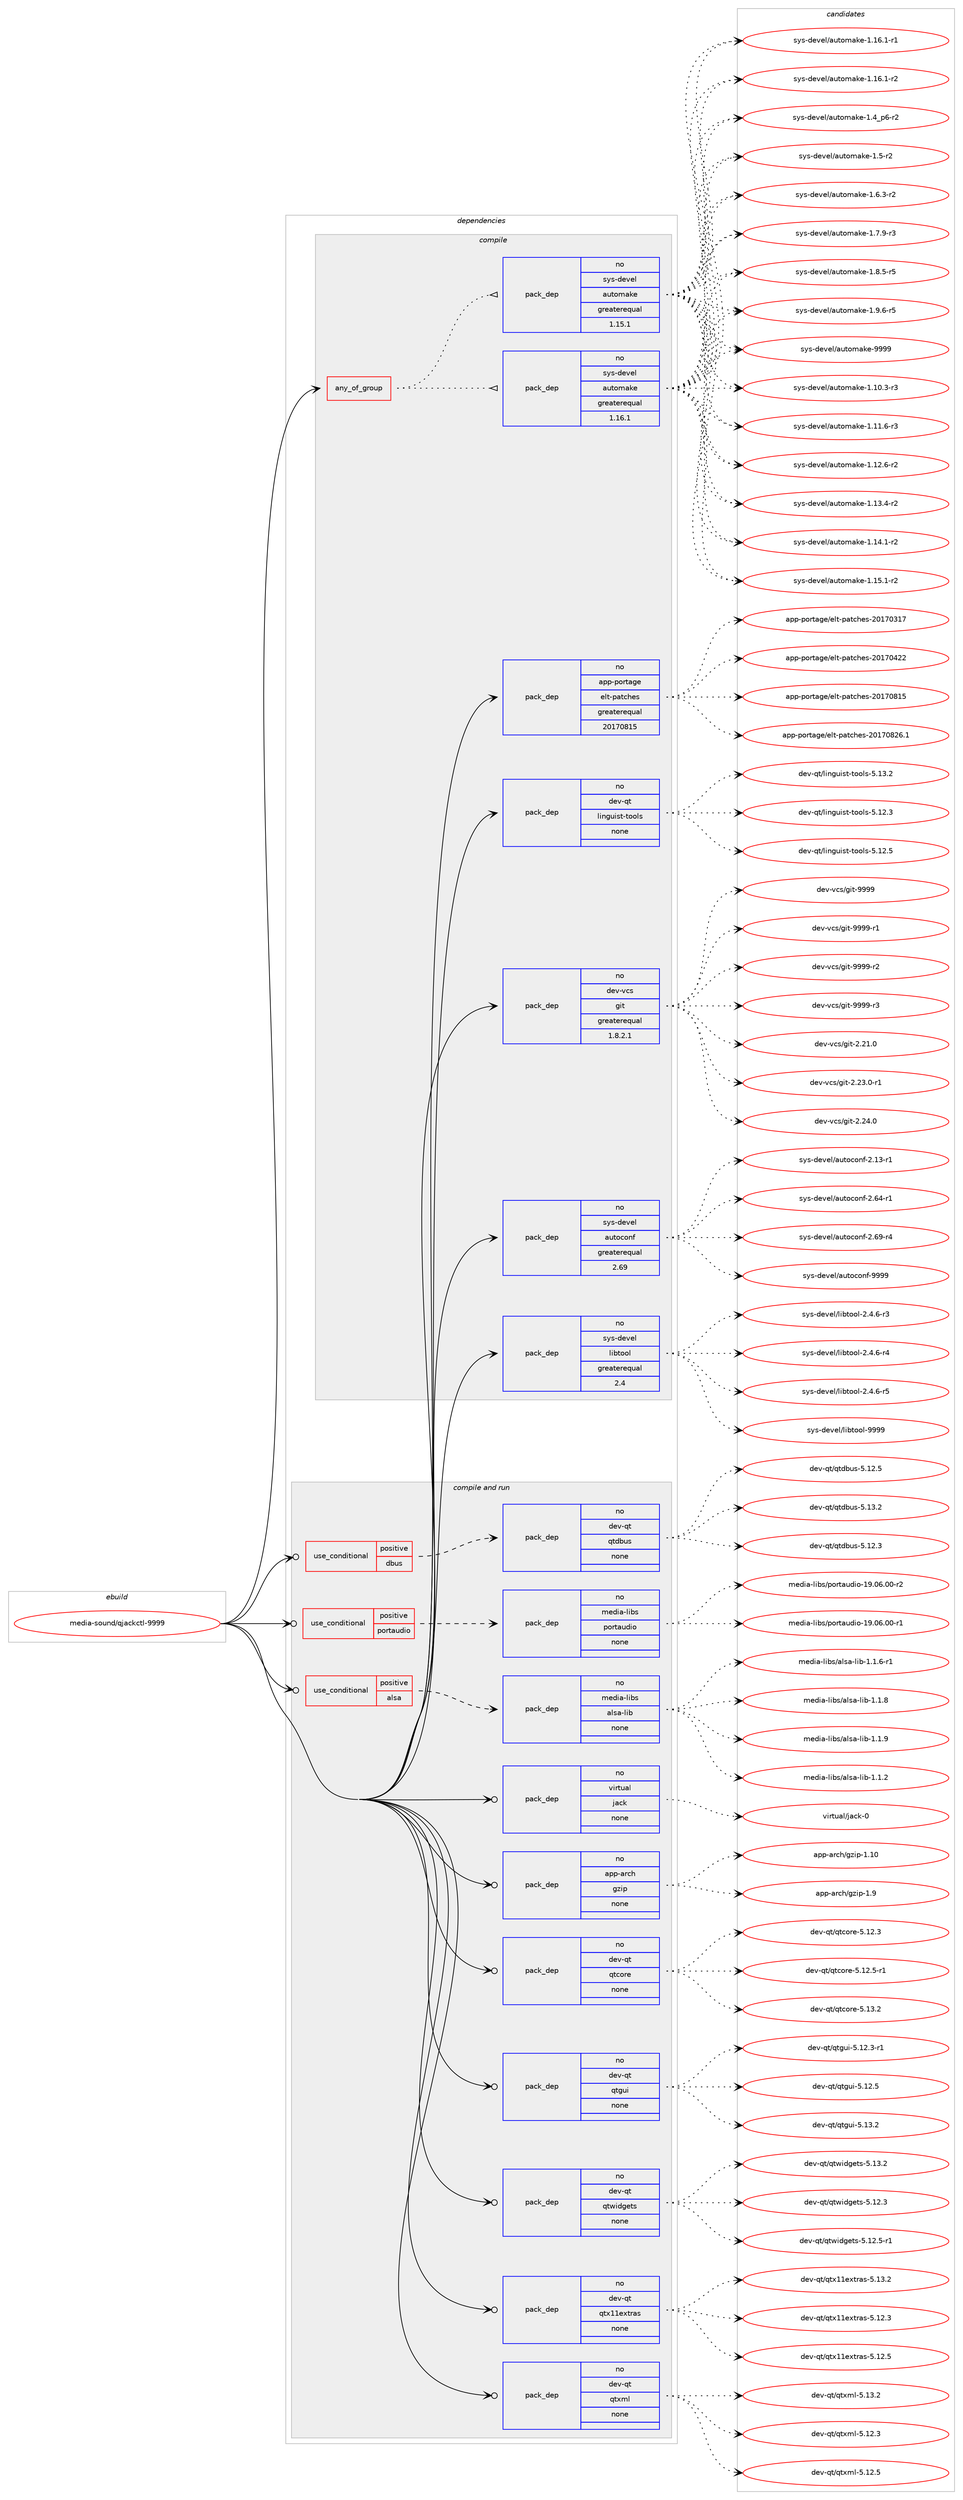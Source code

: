digraph prolog {

# *************
# Graph options
# *************

newrank=true;
concentrate=true;
compound=true;
graph [rankdir=LR,fontname=Helvetica,fontsize=10,ranksep=1.5];#, ranksep=2.5, nodesep=0.2];
edge  [arrowhead=vee];
node  [fontname=Helvetica,fontsize=10];

# **********
# The ebuild
# **********

subgraph cluster_leftcol {
color=gray;
rank=same;
label=<<i>ebuild</i>>;
id [label="media-sound/qjackctl-9999", color=red, width=4, href="../media-sound/qjackctl-9999.svg"];
}

# ****************
# The dependencies
# ****************

subgraph cluster_midcol {
color=gray;
label=<<i>dependencies</i>>;
subgraph cluster_compile {
fillcolor="#eeeeee";
style=filled;
label=<<i>compile</i>>;
subgraph any13578 {
dependency802608 [label=<<TABLE BORDER="0" CELLBORDER="1" CELLSPACING="0" CELLPADDING="4"><TR><TD CELLPADDING="10">any_of_group</TD></TR></TABLE>>, shape=none, color=red];subgraph pack593679 {
dependency802609 [label=<<TABLE BORDER="0" CELLBORDER="1" CELLSPACING="0" CELLPADDING="4" WIDTH="220"><TR><TD ROWSPAN="6" CELLPADDING="30">pack_dep</TD></TR><TR><TD WIDTH="110">no</TD></TR><TR><TD>sys-devel</TD></TR><TR><TD>automake</TD></TR><TR><TD>greaterequal</TD></TR><TR><TD>1.16.1</TD></TR></TABLE>>, shape=none, color=blue];
}
dependency802608:e -> dependency802609:w [weight=20,style="dotted",arrowhead="oinv"];
subgraph pack593680 {
dependency802610 [label=<<TABLE BORDER="0" CELLBORDER="1" CELLSPACING="0" CELLPADDING="4" WIDTH="220"><TR><TD ROWSPAN="6" CELLPADDING="30">pack_dep</TD></TR><TR><TD WIDTH="110">no</TD></TR><TR><TD>sys-devel</TD></TR><TR><TD>automake</TD></TR><TR><TD>greaterequal</TD></TR><TR><TD>1.15.1</TD></TR></TABLE>>, shape=none, color=blue];
}
dependency802608:e -> dependency802610:w [weight=20,style="dotted",arrowhead="oinv"];
}
id:e -> dependency802608:w [weight=20,style="solid",arrowhead="vee"];
subgraph pack593681 {
dependency802611 [label=<<TABLE BORDER="0" CELLBORDER="1" CELLSPACING="0" CELLPADDING="4" WIDTH="220"><TR><TD ROWSPAN="6" CELLPADDING="30">pack_dep</TD></TR><TR><TD WIDTH="110">no</TD></TR><TR><TD>app-portage</TD></TR><TR><TD>elt-patches</TD></TR><TR><TD>greaterequal</TD></TR><TR><TD>20170815</TD></TR></TABLE>>, shape=none, color=blue];
}
id:e -> dependency802611:w [weight=20,style="solid",arrowhead="vee"];
subgraph pack593682 {
dependency802612 [label=<<TABLE BORDER="0" CELLBORDER="1" CELLSPACING="0" CELLPADDING="4" WIDTH="220"><TR><TD ROWSPAN="6" CELLPADDING="30">pack_dep</TD></TR><TR><TD WIDTH="110">no</TD></TR><TR><TD>dev-qt</TD></TR><TR><TD>linguist-tools</TD></TR><TR><TD>none</TD></TR><TR><TD></TD></TR></TABLE>>, shape=none, color=blue];
}
id:e -> dependency802612:w [weight=20,style="solid",arrowhead="vee"];
subgraph pack593683 {
dependency802613 [label=<<TABLE BORDER="0" CELLBORDER="1" CELLSPACING="0" CELLPADDING="4" WIDTH="220"><TR><TD ROWSPAN="6" CELLPADDING="30">pack_dep</TD></TR><TR><TD WIDTH="110">no</TD></TR><TR><TD>dev-vcs</TD></TR><TR><TD>git</TD></TR><TR><TD>greaterequal</TD></TR><TR><TD>1.8.2.1</TD></TR></TABLE>>, shape=none, color=blue];
}
id:e -> dependency802613:w [weight=20,style="solid",arrowhead="vee"];
subgraph pack593684 {
dependency802614 [label=<<TABLE BORDER="0" CELLBORDER="1" CELLSPACING="0" CELLPADDING="4" WIDTH="220"><TR><TD ROWSPAN="6" CELLPADDING="30">pack_dep</TD></TR><TR><TD WIDTH="110">no</TD></TR><TR><TD>sys-devel</TD></TR><TR><TD>autoconf</TD></TR><TR><TD>greaterequal</TD></TR><TR><TD>2.69</TD></TR></TABLE>>, shape=none, color=blue];
}
id:e -> dependency802614:w [weight=20,style="solid",arrowhead="vee"];
subgraph pack593685 {
dependency802615 [label=<<TABLE BORDER="0" CELLBORDER="1" CELLSPACING="0" CELLPADDING="4" WIDTH="220"><TR><TD ROWSPAN="6" CELLPADDING="30">pack_dep</TD></TR><TR><TD WIDTH="110">no</TD></TR><TR><TD>sys-devel</TD></TR><TR><TD>libtool</TD></TR><TR><TD>greaterequal</TD></TR><TR><TD>2.4</TD></TR></TABLE>>, shape=none, color=blue];
}
id:e -> dependency802615:w [weight=20,style="solid",arrowhead="vee"];
}
subgraph cluster_compileandrun {
fillcolor="#eeeeee";
style=filled;
label=<<i>compile and run</i>>;
subgraph cond194903 {
dependency802616 [label=<<TABLE BORDER="0" CELLBORDER="1" CELLSPACING="0" CELLPADDING="4"><TR><TD ROWSPAN="3" CELLPADDING="10">use_conditional</TD></TR><TR><TD>positive</TD></TR><TR><TD>alsa</TD></TR></TABLE>>, shape=none, color=red];
subgraph pack593686 {
dependency802617 [label=<<TABLE BORDER="0" CELLBORDER="1" CELLSPACING="0" CELLPADDING="4" WIDTH="220"><TR><TD ROWSPAN="6" CELLPADDING="30">pack_dep</TD></TR><TR><TD WIDTH="110">no</TD></TR><TR><TD>media-libs</TD></TR><TR><TD>alsa-lib</TD></TR><TR><TD>none</TD></TR><TR><TD></TD></TR></TABLE>>, shape=none, color=blue];
}
dependency802616:e -> dependency802617:w [weight=20,style="dashed",arrowhead="vee"];
}
id:e -> dependency802616:w [weight=20,style="solid",arrowhead="odotvee"];
subgraph cond194904 {
dependency802618 [label=<<TABLE BORDER="0" CELLBORDER="1" CELLSPACING="0" CELLPADDING="4"><TR><TD ROWSPAN="3" CELLPADDING="10">use_conditional</TD></TR><TR><TD>positive</TD></TR><TR><TD>dbus</TD></TR></TABLE>>, shape=none, color=red];
subgraph pack593687 {
dependency802619 [label=<<TABLE BORDER="0" CELLBORDER="1" CELLSPACING="0" CELLPADDING="4" WIDTH="220"><TR><TD ROWSPAN="6" CELLPADDING="30">pack_dep</TD></TR><TR><TD WIDTH="110">no</TD></TR><TR><TD>dev-qt</TD></TR><TR><TD>qtdbus</TD></TR><TR><TD>none</TD></TR><TR><TD></TD></TR></TABLE>>, shape=none, color=blue];
}
dependency802618:e -> dependency802619:w [weight=20,style="dashed",arrowhead="vee"];
}
id:e -> dependency802618:w [weight=20,style="solid",arrowhead="odotvee"];
subgraph cond194905 {
dependency802620 [label=<<TABLE BORDER="0" CELLBORDER="1" CELLSPACING="0" CELLPADDING="4"><TR><TD ROWSPAN="3" CELLPADDING="10">use_conditional</TD></TR><TR><TD>positive</TD></TR><TR><TD>portaudio</TD></TR></TABLE>>, shape=none, color=red];
subgraph pack593688 {
dependency802621 [label=<<TABLE BORDER="0" CELLBORDER="1" CELLSPACING="0" CELLPADDING="4" WIDTH="220"><TR><TD ROWSPAN="6" CELLPADDING="30">pack_dep</TD></TR><TR><TD WIDTH="110">no</TD></TR><TR><TD>media-libs</TD></TR><TR><TD>portaudio</TD></TR><TR><TD>none</TD></TR><TR><TD></TD></TR></TABLE>>, shape=none, color=blue];
}
dependency802620:e -> dependency802621:w [weight=20,style="dashed",arrowhead="vee"];
}
id:e -> dependency802620:w [weight=20,style="solid",arrowhead="odotvee"];
subgraph pack593689 {
dependency802622 [label=<<TABLE BORDER="0" CELLBORDER="1" CELLSPACING="0" CELLPADDING="4" WIDTH="220"><TR><TD ROWSPAN="6" CELLPADDING="30">pack_dep</TD></TR><TR><TD WIDTH="110">no</TD></TR><TR><TD>app-arch</TD></TR><TR><TD>gzip</TD></TR><TR><TD>none</TD></TR><TR><TD></TD></TR></TABLE>>, shape=none, color=blue];
}
id:e -> dependency802622:w [weight=20,style="solid",arrowhead="odotvee"];
subgraph pack593690 {
dependency802623 [label=<<TABLE BORDER="0" CELLBORDER="1" CELLSPACING="0" CELLPADDING="4" WIDTH="220"><TR><TD ROWSPAN="6" CELLPADDING="30">pack_dep</TD></TR><TR><TD WIDTH="110">no</TD></TR><TR><TD>dev-qt</TD></TR><TR><TD>qtcore</TD></TR><TR><TD>none</TD></TR><TR><TD></TD></TR></TABLE>>, shape=none, color=blue];
}
id:e -> dependency802623:w [weight=20,style="solid",arrowhead="odotvee"];
subgraph pack593691 {
dependency802624 [label=<<TABLE BORDER="0" CELLBORDER="1" CELLSPACING="0" CELLPADDING="4" WIDTH="220"><TR><TD ROWSPAN="6" CELLPADDING="30">pack_dep</TD></TR><TR><TD WIDTH="110">no</TD></TR><TR><TD>dev-qt</TD></TR><TR><TD>qtgui</TD></TR><TR><TD>none</TD></TR><TR><TD></TD></TR></TABLE>>, shape=none, color=blue];
}
id:e -> dependency802624:w [weight=20,style="solid",arrowhead="odotvee"];
subgraph pack593692 {
dependency802625 [label=<<TABLE BORDER="0" CELLBORDER="1" CELLSPACING="0" CELLPADDING="4" WIDTH="220"><TR><TD ROWSPAN="6" CELLPADDING="30">pack_dep</TD></TR><TR><TD WIDTH="110">no</TD></TR><TR><TD>dev-qt</TD></TR><TR><TD>qtwidgets</TD></TR><TR><TD>none</TD></TR><TR><TD></TD></TR></TABLE>>, shape=none, color=blue];
}
id:e -> dependency802625:w [weight=20,style="solid",arrowhead="odotvee"];
subgraph pack593693 {
dependency802626 [label=<<TABLE BORDER="0" CELLBORDER="1" CELLSPACING="0" CELLPADDING="4" WIDTH="220"><TR><TD ROWSPAN="6" CELLPADDING="30">pack_dep</TD></TR><TR><TD WIDTH="110">no</TD></TR><TR><TD>dev-qt</TD></TR><TR><TD>qtx11extras</TD></TR><TR><TD>none</TD></TR><TR><TD></TD></TR></TABLE>>, shape=none, color=blue];
}
id:e -> dependency802626:w [weight=20,style="solid",arrowhead="odotvee"];
subgraph pack593694 {
dependency802627 [label=<<TABLE BORDER="0" CELLBORDER="1" CELLSPACING="0" CELLPADDING="4" WIDTH="220"><TR><TD ROWSPAN="6" CELLPADDING="30">pack_dep</TD></TR><TR><TD WIDTH="110">no</TD></TR><TR><TD>dev-qt</TD></TR><TR><TD>qtxml</TD></TR><TR><TD>none</TD></TR><TR><TD></TD></TR></TABLE>>, shape=none, color=blue];
}
id:e -> dependency802627:w [weight=20,style="solid",arrowhead="odotvee"];
subgraph pack593695 {
dependency802628 [label=<<TABLE BORDER="0" CELLBORDER="1" CELLSPACING="0" CELLPADDING="4" WIDTH="220"><TR><TD ROWSPAN="6" CELLPADDING="30">pack_dep</TD></TR><TR><TD WIDTH="110">no</TD></TR><TR><TD>virtual</TD></TR><TR><TD>jack</TD></TR><TR><TD>none</TD></TR><TR><TD></TD></TR></TABLE>>, shape=none, color=blue];
}
id:e -> dependency802628:w [weight=20,style="solid",arrowhead="odotvee"];
}
subgraph cluster_run {
fillcolor="#eeeeee";
style=filled;
label=<<i>run</i>>;
}
}

# **************
# The candidates
# **************

subgraph cluster_choices {
rank=same;
color=gray;
label=<<i>candidates</i>>;

subgraph choice593679 {
color=black;
nodesep=1;
choice11512111545100101118101108479711711611110997107101454946494846514511451 [label="sys-devel/automake-1.10.3-r3", color=red, width=4,href="../sys-devel/automake-1.10.3-r3.svg"];
choice11512111545100101118101108479711711611110997107101454946494946544511451 [label="sys-devel/automake-1.11.6-r3", color=red, width=4,href="../sys-devel/automake-1.11.6-r3.svg"];
choice11512111545100101118101108479711711611110997107101454946495046544511450 [label="sys-devel/automake-1.12.6-r2", color=red, width=4,href="../sys-devel/automake-1.12.6-r2.svg"];
choice11512111545100101118101108479711711611110997107101454946495146524511450 [label="sys-devel/automake-1.13.4-r2", color=red, width=4,href="../sys-devel/automake-1.13.4-r2.svg"];
choice11512111545100101118101108479711711611110997107101454946495246494511450 [label="sys-devel/automake-1.14.1-r2", color=red, width=4,href="../sys-devel/automake-1.14.1-r2.svg"];
choice11512111545100101118101108479711711611110997107101454946495346494511450 [label="sys-devel/automake-1.15.1-r2", color=red, width=4,href="../sys-devel/automake-1.15.1-r2.svg"];
choice11512111545100101118101108479711711611110997107101454946495446494511449 [label="sys-devel/automake-1.16.1-r1", color=red, width=4,href="../sys-devel/automake-1.16.1-r1.svg"];
choice11512111545100101118101108479711711611110997107101454946495446494511450 [label="sys-devel/automake-1.16.1-r2", color=red, width=4,href="../sys-devel/automake-1.16.1-r2.svg"];
choice115121115451001011181011084797117116111109971071014549465295112544511450 [label="sys-devel/automake-1.4_p6-r2", color=red, width=4,href="../sys-devel/automake-1.4_p6-r2.svg"];
choice11512111545100101118101108479711711611110997107101454946534511450 [label="sys-devel/automake-1.5-r2", color=red, width=4,href="../sys-devel/automake-1.5-r2.svg"];
choice115121115451001011181011084797117116111109971071014549465446514511450 [label="sys-devel/automake-1.6.3-r2", color=red, width=4,href="../sys-devel/automake-1.6.3-r2.svg"];
choice115121115451001011181011084797117116111109971071014549465546574511451 [label="sys-devel/automake-1.7.9-r3", color=red, width=4,href="../sys-devel/automake-1.7.9-r3.svg"];
choice115121115451001011181011084797117116111109971071014549465646534511453 [label="sys-devel/automake-1.8.5-r5", color=red, width=4,href="../sys-devel/automake-1.8.5-r5.svg"];
choice115121115451001011181011084797117116111109971071014549465746544511453 [label="sys-devel/automake-1.9.6-r5", color=red, width=4,href="../sys-devel/automake-1.9.6-r5.svg"];
choice115121115451001011181011084797117116111109971071014557575757 [label="sys-devel/automake-9999", color=red, width=4,href="../sys-devel/automake-9999.svg"];
dependency802609:e -> choice11512111545100101118101108479711711611110997107101454946494846514511451:w [style=dotted,weight="100"];
dependency802609:e -> choice11512111545100101118101108479711711611110997107101454946494946544511451:w [style=dotted,weight="100"];
dependency802609:e -> choice11512111545100101118101108479711711611110997107101454946495046544511450:w [style=dotted,weight="100"];
dependency802609:e -> choice11512111545100101118101108479711711611110997107101454946495146524511450:w [style=dotted,weight="100"];
dependency802609:e -> choice11512111545100101118101108479711711611110997107101454946495246494511450:w [style=dotted,weight="100"];
dependency802609:e -> choice11512111545100101118101108479711711611110997107101454946495346494511450:w [style=dotted,weight="100"];
dependency802609:e -> choice11512111545100101118101108479711711611110997107101454946495446494511449:w [style=dotted,weight="100"];
dependency802609:e -> choice11512111545100101118101108479711711611110997107101454946495446494511450:w [style=dotted,weight="100"];
dependency802609:e -> choice115121115451001011181011084797117116111109971071014549465295112544511450:w [style=dotted,weight="100"];
dependency802609:e -> choice11512111545100101118101108479711711611110997107101454946534511450:w [style=dotted,weight="100"];
dependency802609:e -> choice115121115451001011181011084797117116111109971071014549465446514511450:w [style=dotted,weight="100"];
dependency802609:e -> choice115121115451001011181011084797117116111109971071014549465546574511451:w [style=dotted,weight="100"];
dependency802609:e -> choice115121115451001011181011084797117116111109971071014549465646534511453:w [style=dotted,weight="100"];
dependency802609:e -> choice115121115451001011181011084797117116111109971071014549465746544511453:w [style=dotted,weight="100"];
dependency802609:e -> choice115121115451001011181011084797117116111109971071014557575757:w [style=dotted,weight="100"];
}
subgraph choice593680 {
color=black;
nodesep=1;
choice11512111545100101118101108479711711611110997107101454946494846514511451 [label="sys-devel/automake-1.10.3-r3", color=red, width=4,href="../sys-devel/automake-1.10.3-r3.svg"];
choice11512111545100101118101108479711711611110997107101454946494946544511451 [label="sys-devel/automake-1.11.6-r3", color=red, width=4,href="../sys-devel/automake-1.11.6-r3.svg"];
choice11512111545100101118101108479711711611110997107101454946495046544511450 [label="sys-devel/automake-1.12.6-r2", color=red, width=4,href="../sys-devel/automake-1.12.6-r2.svg"];
choice11512111545100101118101108479711711611110997107101454946495146524511450 [label="sys-devel/automake-1.13.4-r2", color=red, width=4,href="../sys-devel/automake-1.13.4-r2.svg"];
choice11512111545100101118101108479711711611110997107101454946495246494511450 [label="sys-devel/automake-1.14.1-r2", color=red, width=4,href="../sys-devel/automake-1.14.1-r2.svg"];
choice11512111545100101118101108479711711611110997107101454946495346494511450 [label="sys-devel/automake-1.15.1-r2", color=red, width=4,href="../sys-devel/automake-1.15.1-r2.svg"];
choice11512111545100101118101108479711711611110997107101454946495446494511449 [label="sys-devel/automake-1.16.1-r1", color=red, width=4,href="../sys-devel/automake-1.16.1-r1.svg"];
choice11512111545100101118101108479711711611110997107101454946495446494511450 [label="sys-devel/automake-1.16.1-r2", color=red, width=4,href="../sys-devel/automake-1.16.1-r2.svg"];
choice115121115451001011181011084797117116111109971071014549465295112544511450 [label="sys-devel/automake-1.4_p6-r2", color=red, width=4,href="../sys-devel/automake-1.4_p6-r2.svg"];
choice11512111545100101118101108479711711611110997107101454946534511450 [label="sys-devel/automake-1.5-r2", color=red, width=4,href="../sys-devel/automake-1.5-r2.svg"];
choice115121115451001011181011084797117116111109971071014549465446514511450 [label="sys-devel/automake-1.6.3-r2", color=red, width=4,href="../sys-devel/automake-1.6.3-r2.svg"];
choice115121115451001011181011084797117116111109971071014549465546574511451 [label="sys-devel/automake-1.7.9-r3", color=red, width=4,href="../sys-devel/automake-1.7.9-r3.svg"];
choice115121115451001011181011084797117116111109971071014549465646534511453 [label="sys-devel/automake-1.8.5-r5", color=red, width=4,href="../sys-devel/automake-1.8.5-r5.svg"];
choice115121115451001011181011084797117116111109971071014549465746544511453 [label="sys-devel/automake-1.9.6-r5", color=red, width=4,href="../sys-devel/automake-1.9.6-r5.svg"];
choice115121115451001011181011084797117116111109971071014557575757 [label="sys-devel/automake-9999", color=red, width=4,href="../sys-devel/automake-9999.svg"];
dependency802610:e -> choice11512111545100101118101108479711711611110997107101454946494846514511451:w [style=dotted,weight="100"];
dependency802610:e -> choice11512111545100101118101108479711711611110997107101454946494946544511451:w [style=dotted,weight="100"];
dependency802610:e -> choice11512111545100101118101108479711711611110997107101454946495046544511450:w [style=dotted,weight="100"];
dependency802610:e -> choice11512111545100101118101108479711711611110997107101454946495146524511450:w [style=dotted,weight="100"];
dependency802610:e -> choice11512111545100101118101108479711711611110997107101454946495246494511450:w [style=dotted,weight="100"];
dependency802610:e -> choice11512111545100101118101108479711711611110997107101454946495346494511450:w [style=dotted,weight="100"];
dependency802610:e -> choice11512111545100101118101108479711711611110997107101454946495446494511449:w [style=dotted,weight="100"];
dependency802610:e -> choice11512111545100101118101108479711711611110997107101454946495446494511450:w [style=dotted,weight="100"];
dependency802610:e -> choice115121115451001011181011084797117116111109971071014549465295112544511450:w [style=dotted,weight="100"];
dependency802610:e -> choice11512111545100101118101108479711711611110997107101454946534511450:w [style=dotted,weight="100"];
dependency802610:e -> choice115121115451001011181011084797117116111109971071014549465446514511450:w [style=dotted,weight="100"];
dependency802610:e -> choice115121115451001011181011084797117116111109971071014549465546574511451:w [style=dotted,weight="100"];
dependency802610:e -> choice115121115451001011181011084797117116111109971071014549465646534511453:w [style=dotted,weight="100"];
dependency802610:e -> choice115121115451001011181011084797117116111109971071014549465746544511453:w [style=dotted,weight="100"];
dependency802610:e -> choice115121115451001011181011084797117116111109971071014557575757:w [style=dotted,weight="100"];
}
subgraph choice593681 {
color=black;
nodesep=1;
choice97112112451121111141169710310147101108116451129711699104101115455048495548514955 [label="app-portage/elt-patches-20170317", color=red, width=4,href="../app-portage/elt-patches-20170317.svg"];
choice97112112451121111141169710310147101108116451129711699104101115455048495548525050 [label="app-portage/elt-patches-20170422", color=red, width=4,href="../app-portage/elt-patches-20170422.svg"];
choice97112112451121111141169710310147101108116451129711699104101115455048495548564953 [label="app-portage/elt-patches-20170815", color=red, width=4,href="../app-portage/elt-patches-20170815.svg"];
choice971121124511211111411697103101471011081164511297116991041011154550484955485650544649 [label="app-portage/elt-patches-20170826.1", color=red, width=4,href="../app-portage/elt-patches-20170826.1.svg"];
dependency802611:e -> choice97112112451121111141169710310147101108116451129711699104101115455048495548514955:w [style=dotted,weight="100"];
dependency802611:e -> choice97112112451121111141169710310147101108116451129711699104101115455048495548525050:w [style=dotted,weight="100"];
dependency802611:e -> choice97112112451121111141169710310147101108116451129711699104101115455048495548564953:w [style=dotted,weight="100"];
dependency802611:e -> choice971121124511211111411697103101471011081164511297116991041011154550484955485650544649:w [style=dotted,weight="100"];
}
subgraph choice593682 {
color=black;
nodesep=1;
choice10010111845113116471081051101031171051151164511611111110811545534649504651 [label="dev-qt/linguist-tools-5.12.3", color=red, width=4,href="../dev-qt/linguist-tools-5.12.3.svg"];
choice10010111845113116471081051101031171051151164511611111110811545534649504653 [label="dev-qt/linguist-tools-5.12.5", color=red, width=4,href="../dev-qt/linguist-tools-5.12.5.svg"];
choice10010111845113116471081051101031171051151164511611111110811545534649514650 [label="dev-qt/linguist-tools-5.13.2", color=red, width=4,href="../dev-qt/linguist-tools-5.13.2.svg"];
dependency802612:e -> choice10010111845113116471081051101031171051151164511611111110811545534649504651:w [style=dotted,weight="100"];
dependency802612:e -> choice10010111845113116471081051101031171051151164511611111110811545534649504653:w [style=dotted,weight="100"];
dependency802612:e -> choice10010111845113116471081051101031171051151164511611111110811545534649514650:w [style=dotted,weight="100"];
}
subgraph choice593683 {
color=black;
nodesep=1;
choice10010111845118991154710310511645504650494648 [label="dev-vcs/git-2.21.0", color=red, width=4,href="../dev-vcs/git-2.21.0.svg"];
choice100101118451189911547103105116455046505146484511449 [label="dev-vcs/git-2.23.0-r1", color=red, width=4,href="../dev-vcs/git-2.23.0-r1.svg"];
choice10010111845118991154710310511645504650524648 [label="dev-vcs/git-2.24.0", color=red, width=4,href="../dev-vcs/git-2.24.0.svg"];
choice1001011184511899115471031051164557575757 [label="dev-vcs/git-9999", color=red, width=4,href="../dev-vcs/git-9999.svg"];
choice10010111845118991154710310511645575757574511449 [label="dev-vcs/git-9999-r1", color=red, width=4,href="../dev-vcs/git-9999-r1.svg"];
choice10010111845118991154710310511645575757574511450 [label="dev-vcs/git-9999-r2", color=red, width=4,href="../dev-vcs/git-9999-r2.svg"];
choice10010111845118991154710310511645575757574511451 [label="dev-vcs/git-9999-r3", color=red, width=4,href="../dev-vcs/git-9999-r3.svg"];
dependency802613:e -> choice10010111845118991154710310511645504650494648:w [style=dotted,weight="100"];
dependency802613:e -> choice100101118451189911547103105116455046505146484511449:w [style=dotted,weight="100"];
dependency802613:e -> choice10010111845118991154710310511645504650524648:w [style=dotted,weight="100"];
dependency802613:e -> choice1001011184511899115471031051164557575757:w [style=dotted,weight="100"];
dependency802613:e -> choice10010111845118991154710310511645575757574511449:w [style=dotted,weight="100"];
dependency802613:e -> choice10010111845118991154710310511645575757574511450:w [style=dotted,weight="100"];
dependency802613:e -> choice10010111845118991154710310511645575757574511451:w [style=dotted,weight="100"];
}
subgraph choice593684 {
color=black;
nodesep=1;
choice1151211154510010111810110847971171161119911111010245504649514511449 [label="sys-devel/autoconf-2.13-r1", color=red, width=4,href="../sys-devel/autoconf-2.13-r1.svg"];
choice1151211154510010111810110847971171161119911111010245504654524511449 [label="sys-devel/autoconf-2.64-r1", color=red, width=4,href="../sys-devel/autoconf-2.64-r1.svg"];
choice1151211154510010111810110847971171161119911111010245504654574511452 [label="sys-devel/autoconf-2.69-r4", color=red, width=4,href="../sys-devel/autoconf-2.69-r4.svg"];
choice115121115451001011181011084797117116111991111101024557575757 [label="sys-devel/autoconf-9999", color=red, width=4,href="../sys-devel/autoconf-9999.svg"];
dependency802614:e -> choice1151211154510010111810110847971171161119911111010245504649514511449:w [style=dotted,weight="100"];
dependency802614:e -> choice1151211154510010111810110847971171161119911111010245504654524511449:w [style=dotted,weight="100"];
dependency802614:e -> choice1151211154510010111810110847971171161119911111010245504654574511452:w [style=dotted,weight="100"];
dependency802614:e -> choice115121115451001011181011084797117116111991111101024557575757:w [style=dotted,weight="100"];
}
subgraph choice593685 {
color=black;
nodesep=1;
choice1151211154510010111810110847108105981161111111084550465246544511451 [label="sys-devel/libtool-2.4.6-r3", color=red, width=4,href="../sys-devel/libtool-2.4.6-r3.svg"];
choice1151211154510010111810110847108105981161111111084550465246544511452 [label="sys-devel/libtool-2.4.6-r4", color=red, width=4,href="../sys-devel/libtool-2.4.6-r4.svg"];
choice1151211154510010111810110847108105981161111111084550465246544511453 [label="sys-devel/libtool-2.4.6-r5", color=red, width=4,href="../sys-devel/libtool-2.4.6-r5.svg"];
choice1151211154510010111810110847108105981161111111084557575757 [label="sys-devel/libtool-9999", color=red, width=4,href="../sys-devel/libtool-9999.svg"];
dependency802615:e -> choice1151211154510010111810110847108105981161111111084550465246544511451:w [style=dotted,weight="100"];
dependency802615:e -> choice1151211154510010111810110847108105981161111111084550465246544511452:w [style=dotted,weight="100"];
dependency802615:e -> choice1151211154510010111810110847108105981161111111084550465246544511453:w [style=dotted,weight="100"];
dependency802615:e -> choice1151211154510010111810110847108105981161111111084557575757:w [style=dotted,weight="100"];
}
subgraph choice593686 {
color=black;
nodesep=1;
choice1091011001059745108105981154797108115974510810598454946494650 [label="media-libs/alsa-lib-1.1.2", color=red, width=4,href="../media-libs/alsa-lib-1.1.2.svg"];
choice10910110010597451081059811547971081159745108105984549464946544511449 [label="media-libs/alsa-lib-1.1.6-r1", color=red, width=4,href="../media-libs/alsa-lib-1.1.6-r1.svg"];
choice1091011001059745108105981154797108115974510810598454946494656 [label="media-libs/alsa-lib-1.1.8", color=red, width=4,href="../media-libs/alsa-lib-1.1.8.svg"];
choice1091011001059745108105981154797108115974510810598454946494657 [label="media-libs/alsa-lib-1.1.9", color=red, width=4,href="../media-libs/alsa-lib-1.1.9.svg"];
dependency802617:e -> choice1091011001059745108105981154797108115974510810598454946494650:w [style=dotted,weight="100"];
dependency802617:e -> choice10910110010597451081059811547971081159745108105984549464946544511449:w [style=dotted,weight="100"];
dependency802617:e -> choice1091011001059745108105981154797108115974510810598454946494656:w [style=dotted,weight="100"];
dependency802617:e -> choice1091011001059745108105981154797108115974510810598454946494657:w [style=dotted,weight="100"];
}
subgraph choice593687 {
color=black;
nodesep=1;
choice10010111845113116471131161009811711545534649504651 [label="dev-qt/qtdbus-5.12.3", color=red, width=4,href="../dev-qt/qtdbus-5.12.3.svg"];
choice10010111845113116471131161009811711545534649504653 [label="dev-qt/qtdbus-5.12.5", color=red, width=4,href="../dev-qt/qtdbus-5.12.5.svg"];
choice10010111845113116471131161009811711545534649514650 [label="dev-qt/qtdbus-5.13.2", color=red, width=4,href="../dev-qt/qtdbus-5.13.2.svg"];
dependency802619:e -> choice10010111845113116471131161009811711545534649504651:w [style=dotted,weight="100"];
dependency802619:e -> choice10010111845113116471131161009811711545534649504653:w [style=dotted,weight="100"];
dependency802619:e -> choice10010111845113116471131161009811711545534649514650:w [style=dotted,weight="100"];
}
subgraph choice593688 {
color=black;
nodesep=1;
choice10910110010597451081059811547112111114116971171001051114549574648544648484511449 [label="media-libs/portaudio-19.06.00-r1", color=red, width=4,href="../media-libs/portaudio-19.06.00-r1.svg"];
choice10910110010597451081059811547112111114116971171001051114549574648544648484511450 [label="media-libs/portaudio-19.06.00-r2", color=red, width=4,href="../media-libs/portaudio-19.06.00-r2.svg"];
dependency802621:e -> choice10910110010597451081059811547112111114116971171001051114549574648544648484511449:w [style=dotted,weight="100"];
dependency802621:e -> choice10910110010597451081059811547112111114116971171001051114549574648544648484511450:w [style=dotted,weight="100"];
}
subgraph choice593689 {
color=black;
nodesep=1;
choice97112112459711499104471031221051124549464948 [label="app-arch/gzip-1.10", color=red, width=4,href="../app-arch/gzip-1.10.svg"];
choice971121124597114991044710312210511245494657 [label="app-arch/gzip-1.9", color=red, width=4,href="../app-arch/gzip-1.9.svg"];
dependency802622:e -> choice97112112459711499104471031221051124549464948:w [style=dotted,weight="100"];
dependency802622:e -> choice971121124597114991044710312210511245494657:w [style=dotted,weight="100"];
}
subgraph choice593690 {
color=black;
nodesep=1;
choice10010111845113116471131169911111410145534649504651 [label="dev-qt/qtcore-5.12.3", color=red, width=4,href="../dev-qt/qtcore-5.12.3.svg"];
choice100101118451131164711311699111114101455346495046534511449 [label="dev-qt/qtcore-5.12.5-r1", color=red, width=4,href="../dev-qt/qtcore-5.12.5-r1.svg"];
choice10010111845113116471131169911111410145534649514650 [label="dev-qt/qtcore-5.13.2", color=red, width=4,href="../dev-qt/qtcore-5.13.2.svg"];
dependency802623:e -> choice10010111845113116471131169911111410145534649504651:w [style=dotted,weight="100"];
dependency802623:e -> choice100101118451131164711311699111114101455346495046534511449:w [style=dotted,weight="100"];
dependency802623:e -> choice10010111845113116471131169911111410145534649514650:w [style=dotted,weight="100"];
}
subgraph choice593691 {
color=black;
nodesep=1;
choice1001011184511311647113116103117105455346495046514511449 [label="dev-qt/qtgui-5.12.3-r1", color=red, width=4,href="../dev-qt/qtgui-5.12.3-r1.svg"];
choice100101118451131164711311610311710545534649504653 [label="dev-qt/qtgui-5.12.5", color=red, width=4,href="../dev-qt/qtgui-5.12.5.svg"];
choice100101118451131164711311610311710545534649514650 [label="dev-qt/qtgui-5.13.2", color=red, width=4,href="../dev-qt/qtgui-5.13.2.svg"];
dependency802624:e -> choice1001011184511311647113116103117105455346495046514511449:w [style=dotted,weight="100"];
dependency802624:e -> choice100101118451131164711311610311710545534649504653:w [style=dotted,weight="100"];
dependency802624:e -> choice100101118451131164711311610311710545534649514650:w [style=dotted,weight="100"];
}
subgraph choice593692 {
color=black;
nodesep=1;
choice100101118451131164711311611910510010310111611545534649504651 [label="dev-qt/qtwidgets-5.12.3", color=red, width=4,href="../dev-qt/qtwidgets-5.12.3.svg"];
choice1001011184511311647113116119105100103101116115455346495046534511449 [label="dev-qt/qtwidgets-5.12.5-r1", color=red, width=4,href="../dev-qt/qtwidgets-5.12.5-r1.svg"];
choice100101118451131164711311611910510010310111611545534649514650 [label="dev-qt/qtwidgets-5.13.2", color=red, width=4,href="../dev-qt/qtwidgets-5.13.2.svg"];
dependency802625:e -> choice100101118451131164711311611910510010310111611545534649504651:w [style=dotted,weight="100"];
dependency802625:e -> choice1001011184511311647113116119105100103101116115455346495046534511449:w [style=dotted,weight="100"];
dependency802625:e -> choice100101118451131164711311611910510010310111611545534649514650:w [style=dotted,weight="100"];
}
subgraph choice593693 {
color=black;
nodesep=1;
choice100101118451131164711311612049491011201161149711545534649504651 [label="dev-qt/qtx11extras-5.12.3", color=red, width=4,href="../dev-qt/qtx11extras-5.12.3.svg"];
choice100101118451131164711311612049491011201161149711545534649504653 [label="dev-qt/qtx11extras-5.12.5", color=red, width=4,href="../dev-qt/qtx11extras-5.12.5.svg"];
choice100101118451131164711311612049491011201161149711545534649514650 [label="dev-qt/qtx11extras-5.13.2", color=red, width=4,href="../dev-qt/qtx11extras-5.13.2.svg"];
dependency802626:e -> choice100101118451131164711311612049491011201161149711545534649504651:w [style=dotted,weight="100"];
dependency802626:e -> choice100101118451131164711311612049491011201161149711545534649504653:w [style=dotted,weight="100"];
dependency802626:e -> choice100101118451131164711311612049491011201161149711545534649514650:w [style=dotted,weight="100"];
}
subgraph choice593694 {
color=black;
nodesep=1;
choice100101118451131164711311612010910845534649504651 [label="dev-qt/qtxml-5.12.3", color=red, width=4,href="../dev-qt/qtxml-5.12.3.svg"];
choice100101118451131164711311612010910845534649504653 [label="dev-qt/qtxml-5.12.5", color=red, width=4,href="../dev-qt/qtxml-5.12.5.svg"];
choice100101118451131164711311612010910845534649514650 [label="dev-qt/qtxml-5.13.2", color=red, width=4,href="../dev-qt/qtxml-5.13.2.svg"];
dependency802627:e -> choice100101118451131164711311612010910845534649504651:w [style=dotted,weight="100"];
dependency802627:e -> choice100101118451131164711311612010910845534649504653:w [style=dotted,weight="100"];
dependency802627:e -> choice100101118451131164711311612010910845534649514650:w [style=dotted,weight="100"];
}
subgraph choice593695 {
color=black;
nodesep=1;
choice118105114116117971084710697991074548 [label="virtual/jack-0", color=red, width=4,href="../virtual/jack-0.svg"];
dependency802628:e -> choice118105114116117971084710697991074548:w [style=dotted,weight="100"];
}
}

}
